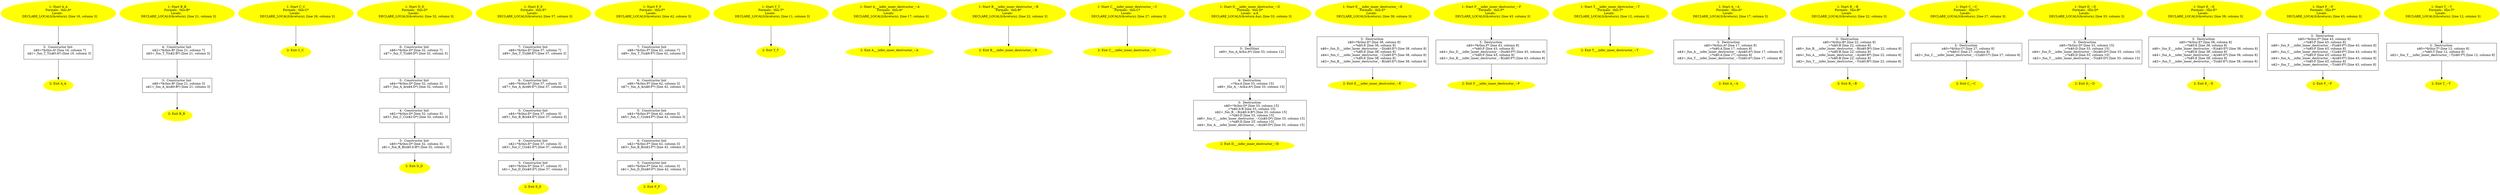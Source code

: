 /* @generated */
digraph cfg {
"A#A#{14779025497907219583}.17208581fb4c6bbf4d62e29851fb70ab_1" [label="1: Start A_A\nFormals:  this:A*\nLocals:  \n   DECLARE_LOCALS(&return); [line 16, column 3]\n " color=yellow style=filled]
	

	 "A#A#{14779025497907219583}.17208581fb4c6bbf4d62e29851fb70ab_1" -> "A#A#{14779025497907219583}.17208581fb4c6bbf4d62e29851fb70ab_3" ;
"A#A#{14779025497907219583}.17208581fb4c6bbf4d62e29851fb70ab_2" [label="2: Exit A_A \n  " color=yellow style=filled]
	

"A#A#{14779025497907219583}.17208581fb4c6bbf4d62e29851fb70ab_3" [label="3:  Constructor Init \n   n$0=*&this:A* [line 16, column 7]\n  n$1=_fun_T_T(n$0:A*) [line 16, column 3]\n " shape="box"]
	

	 "A#A#{14779025497907219583}.17208581fb4c6bbf4d62e29851fb70ab_3" -> "A#A#{14779025497907219583}.17208581fb4c6bbf4d62e29851fb70ab_2" ;
"B#B#{10798876524598897542}.3b10fa64f3322f2c8bfbde72c7a0e4a6_1" [label="1: Start B_B\nFormals:  this:B*\nLocals:  \n   DECLARE_LOCALS(&return); [line 21, column 3]\n " color=yellow style=filled]
	

	 "B#B#{10798876524598897542}.3b10fa64f3322f2c8bfbde72c7a0e4a6_1" -> "B#B#{10798876524598897542}.3b10fa64f3322f2c8bfbde72c7a0e4a6_4" ;
"B#B#{10798876524598897542}.3b10fa64f3322f2c8bfbde72c7a0e4a6_2" [label="2: Exit B_B \n  " color=yellow style=filled]
	

"B#B#{10798876524598897542}.3b10fa64f3322f2c8bfbde72c7a0e4a6_3" [label="3:  Constructor Init \n   n$0=*&this:B* [line 21, column 3]\n  n$1=_fun_A_A(n$0:B*) [line 21, column 3]\n " shape="box"]
	

	 "B#B#{10798876524598897542}.3b10fa64f3322f2c8bfbde72c7a0e4a6_3" -> "B#B#{10798876524598897542}.3b10fa64f3322f2c8bfbde72c7a0e4a6_2" ;
"B#B#{10798876524598897542}.3b10fa64f3322f2c8bfbde72c7a0e4a6_4" [label="4:  Constructor Init \n   n$2=*&this:B* [line 21, column 7]\n  n$3=_fun_T_T(n$2:B*) [line 21, column 3]\n " shape="box"]
	

	 "B#B#{10798876524598897542}.3b10fa64f3322f2c8bfbde72c7a0e4a6_4" -> "B#B#{10798876524598897542}.3b10fa64f3322f2c8bfbde72c7a0e4a6_3" ;
"C#C#{5740611327153041165}.7f44dbfcbf1af9b0d8bcababbf48127e_1" [label="1: Start C_C\nFormals:  this:C*\nLocals:  \n   DECLARE_LOCALS(&return); [line 26, column 3]\n " color=yellow style=filled]
	

	 "C#C#{5740611327153041165}.7f44dbfcbf1af9b0d8bcababbf48127e_1" -> "C#C#{5740611327153041165}.7f44dbfcbf1af9b0d8bcababbf48127e_2" ;
"C#C#{5740611327153041165}.7f44dbfcbf1af9b0d8bcababbf48127e_2" [label="2: Exit C_C \n  " color=yellow style=filled]
	

"D#D#{14859184625718510620}.5a45d8adce2fa330a108d14c6d9e7ad2_1" [label="1: Start D_D\nFormals:  this:D*\nLocals:  \n   DECLARE_LOCALS(&return); [line 32, column 3]\n " color=yellow style=filled]
	

	 "D#D#{14859184625718510620}.5a45d8adce2fa330a108d14c6d9e7ad2_1" -> "D#D#{14859184625718510620}.5a45d8adce2fa330a108d14c6d9e7ad2_6" ;
"D#D#{14859184625718510620}.5a45d8adce2fa330a108d14c6d9e7ad2_2" [label="2: Exit D_D \n  " color=yellow style=filled]
	

"D#D#{14859184625718510620}.5a45d8adce2fa330a108d14c6d9e7ad2_3" [label="3:  Constructor Init \n   n$0=*&this:D* [line 32, column 3]\n  n$1=_fun_B_B(n$0.b:B*) [line 32, column 3]\n " shape="box"]
	

	 "D#D#{14859184625718510620}.5a45d8adce2fa330a108d14c6d9e7ad2_3" -> "D#D#{14859184625718510620}.5a45d8adce2fa330a108d14c6d9e7ad2_2" ;
"D#D#{14859184625718510620}.5a45d8adce2fa330a108d14c6d9e7ad2_4" [label="4:  Constructor Init \n   n$2=*&this:D* [line 32, column 3]\n  n$3=_fun_C_C(n$2:D*) [line 32, column 3]\n " shape="box"]
	

	 "D#D#{14859184625718510620}.5a45d8adce2fa330a108d14c6d9e7ad2_4" -> "D#D#{14859184625718510620}.5a45d8adce2fa330a108d14c6d9e7ad2_3" ;
"D#D#{14859184625718510620}.5a45d8adce2fa330a108d14c6d9e7ad2_5" [label="5:  Constructor Init \n   n$4=*&this:D* [line 32, column 3]\n  n$5=_fun_A_A(n$4:D*) [line 32, column 3]\n " shape="box"]
	

	 "D#D#{14859184625718510620}.5a45d8adce2fa330a108d14c6d9e7ad2_5" -> "D#D#{14859184625718510620}.5a45d8adce2fa330a108d14c6d9e7ad2_4" ;
"D#D#{14859184625718510620}.5a45d8adce2fa330a108d14c6d9e7ad2_6" [label="6:  Constructor Init \n   n$6=*&this:D* [line 32, column 7]\n  n$7=_fun_T_T(n$6:D*) [line 32, column 3]\n " shape="box"]
	

	 "D#D#{14859184625718510620}.5a45d8adce2fa330a108d14c6d9e7ad2_6" -> "D#D#{14859184625718510620}.5a45d8adce2fa330a108d14c6d9e7ad2_5" ;
"E#E#{7886195349376518403}.02845ceb3bc1b2ade1c6ab65150dfc34_1" [label="1: Start E_E\nFormals:  this:E*\nLocals:  \n   DECLARE_LOCALS(&return); [line 37, column 3]\n " color=yellow style=filled]
	

	 "E#E#{7886195349376518403}.02845ceb3bc1b2ade1c6ab65150dfc34_1" -> "E#E#{7886195349376518403}.02845ceb3bc1b2ade1c6ab65150dfc34_7" ;
"E#E#{7886195349376518403}.02845ceb3bc1b2ade1c6ab65150dfc34_2" [label="2: Exit E_E \n  " color=yellow style=filled]
	

"E#E#{7886195349376518403}.02845ceb3bc1b2ade1c6ab65150dfc34_3" [label="3:  Constructor Init \n   n$0=*&this:E* [line 37, column 3]\n  n$1=_fun_D_D(n$0:E*) [line 37, column 3]\n " shape="box"]
	

	 "E#E#{7886195349376518403}.02845ceb3bc1b2ade1c6ab65150dfc34_3" -> "E#E#{7886195349376518403}.02845ceb3bc1b2ade1c6ab65150dfc34_2" ;
"E#E#{7886195349376518403}.02845ceb3bc1b2ade1c6ab65150dfc34_4" [label="4:  Constructor Init \n   n$2=*&this:E* [line 37, column 3]\n  n$3=_fun_C_C(n$2:E*) [line 37, column 3]\n " shape="box"]
	

	 "E#E#{7886195349376518403}.02845ceb3bc1b2ade1c6ab65150dfc34_4" -> "E#E#{7886195349376518403}.02845ceb3bc1b2ade1c6ab65150dfc34_3" ;
"E#E#{7886195349376518403}.02845ceb3bc1b2ade1c6ab65150dfc34_5" [label="5:  Constructor Init \n   n$4=*&this:E* [line 37, column 3]\n  n$5=_fun_B_B(n$4:E*) [line 37, column 3]\n " shape="box"]
	

	 "E#E#{7886195349376518403}.02845ceb3bc1b2ade1c6ab65150dfc34_5" -> "E#E#{7886195349376518403}.02845ceb3bc1b2ade1c6ab65150dfc34_4" ;
"E#E#{7886195349376518403}.02845ceb3bc1b2ade1c6ab65150dfc34_6" [label="6:  Constructor Init \n   n$6=*&this:E* [line 37, column 3]\n  n$7=_fun_A_A(n$6:E*) [line 37, column 3]\n " shape="box"]
	

	 "E#E#{7886195349376518403}.02845ceb3bc1b2ade1c6ab65150dfc34_6" -> "E#E#{7886195349376518403}.02845ceb3bc1b2ade1c6ab65150dfc34_5" ;
"E#E#{7886195349376518403}.02845ceb3bc1b2ade1c6ab65150dfc34_7" [label="7:  Constructor Init \n   n$8=*&this:E* [line 37, column 7]\n  n$9=_fun_T_T(n$8:E*) [line 37, column 3]\n " shape="box"]
	

	 "E#E#{7886195349376518403}.02845ceb3bc1b2ade1c6ab65150dfc34_7" -> "E#E#{7886195349376518403}.02845ceb3bc1b2ade1c6ab65150dfc34_6" ;
"F#F#{11715195598984476266}.884ea102935d653fcf591dff17f31401_1" [label="1: Start F_F\nFormals:  this:F*\nLocals:  \n   DECLARE_LOCALS(&return); [line 42, column 3]\n " color=yellow style=filled]
	

	 "F#F#{11715195598984476266}.884ea102935d653fcf591dff17f31401_1" -> "F#F#{11715195598984476266}.884ea102935d653fcf591dff17f31401_7" ;
"F#F#{11715195598984476266}.884ea102935d653fcf591dff17f31401_2" [label="2: Exit F_F \n  " color=yellow style=filled]
	

"F#F#{11715195598984476266}.884ea102935d653fcf591dff17f31401_3" [label="3:  Constructor Init \n   n$0=*&this:F* [line 42, column 3]\n  n$1=_fun_D_D(n$0:F*) [line 42, column 3]\n " shape="box"]
	

	 "F#F#{11715195598984476266}.884ea102935d653fcf591dff17f31401_3" -> "F#F#{11715195598984476266}.884ea102935d653fcf591dff17f31401_2" ;
"F#F#{11715195598984476266}.884ea102935d653fcf591dff17f31401_4" [label="4:  Constructor Init \n   n$2=*&this:F* [line 42, column 3]\n  n$3=_fun_B_B(n$2:F*) [line 42, column 3]\n " shape="box"]
	

	 "F#F#{11715195598984476266}.884ea102935d653fcf591dff17f31401_4" -> "F#F#{11715195598984476266}.884ea102935d653fcf591dff17f31401_3" ;
"F#F#{11715195598984476266}.884ea102935d653fcf591dff17f31401_5" [label="5:  Constructor Init \n   n$4=*&this:F* [line 42, column 3]\n  n$5=_fun_C_C(n$4:F*) [line 42, column 3]\n " shape="box"]
	

	 "F#F#{11715195598984476266}.884ea102935d653fcf591dff17f31401_5" -> "F#F#{11715195598984476266}.884ea102935d653fcf591dff17f31401_4" ;
"F#F#{11715195598984476266}.884ea102935d653fcf591dff17f31401_6" [label="6:  Constructor Init \n   n$6=*&this:F* [line 42, column 3]\n  n$7=_fun_A_A(n$6:F*) [line 42, column 3]\n " shape="box"]
	

	 "F#F#{11715195598984476266}.884ea102935d653fcf591dff17f31401_6" -> "F#F#{11715195598984476266}.884ea102935d653fcf591dff17f31401_5" ;
"F#F#{11715195598984476266}.884ea102935d653fcf591dff17f31401_7" [label="7:  Constructor Init \n   n$8=*&this:F* [line 42, column 7]\n  n$9=_fun_T_T(n$8:F*) [line 42, column 3]\n " shape="box"]
	

	 "F#F#{11715195598984476266}.884ea102935d653fcf591dff17f31401_7" -> "F#F#{11715195598984476266}.884ea102935d653fcf591dff17f31401_6" ;
"T#T#{15422546710357390924}.2e459864a844310ea5ab719ea4768a72_1" [label="1: Start T_T\nFormals:  this:T*\nLocals:  \n   DECLARE_LOCALS(&return); [line 11, column 3]\n " color=yellow style=filled]
	

	 "T#T#{15422546710357390924}.2e459864a844310ea5ab719ea4768a72_1" -> "T#T#{15422546710357390924}.2e459864a844310ea5ab719ea4768a72_2" ;
"T#T#{15422546710357390924}.2e459864a844310ea5ab719ea4768a72_2" [label="2: Exit T_T \n  " color=yellow style=filled]
	

"__infer_inner_destructor_~A#A#(5328378654181921475).fc82b49c4db05388a691369e292a802b_1" [label="1: Start A___infer_inner_destructor_~A\nFormals:  this:A*\nLocals:  \n   DECLARE_LOCALS(&return); [line 17, column 3]\n " color=yellow style=filled]
	

	 "__infer_inner_destructor_~A#A#(5328378654181921475).fc82b49c4db05388a691369e292a802b_1" -> "__infer_inner_destructor_~A#A#(5328378654181921475).fc82b49c4db05388a691369e292a802b_2" ;
"__infer_inner_destructor_~A#A#(5328378654181921475).fc82b49c4db05388a691369e292a802b_2" [label="2: Exit A___infer_inner_destructor_~A \n  " color=yellow style=filled]
	

"__infer_inner_destructor_~B#B#(7876366742276079110).fe5e2468da434006eca91d5190796d09_1" [label="1: Start B___infer_inner_destructor_~B\nFormals:  this:B*\nLocals:  \n   DECLARE_LOCALS(&return); [line 22, column 3]\n " color=yellow style=filled]
	

	 "__infer_inner_destructor_~B#B#(7876366742276079110).fe5e2468da434006eca91d5190796d09_1" -> "__infer_inner_destructor_~B#B#(7876366742276079110).fe5e2468da434006eca91d5190796d09_2" ;
"__infer_inner_destructor_~B#B#(7876366742276079110).fe5e2468da434006eca91d5190796d09_2" [label="2: Exit B___infer_inner_destructor_~B \n  " color=yellow style=filled]
	

"__infer_inner_destructor_~C#C#(8663121109475859597).b2a38f2bbddcdfc0b09e6d7290006778_1" [label="1: Start C___infer_inner_destructor_~C\nFormals:  this:C*\nLocals:  \n   DECLARE_LOCALS(&return); [line 27, column 3]\n " color=yellow style=filled]
	

	 "__infer_inner_destructor_~C#C#(8663121109475859597).b2a38f2bbddcdfc0b09e6d7290006778_1" -> "__infer_inner_destructor_~C#C#(8663121109475859597).b2a38f2bbddcdfc0b09e6d7290006778_2" ;
"__infer_inner_destructor_~C#C#(8663121109475859597).b2a38f2bbddcdfc0b09e6d7290006778_2" [label="2: Exit C___infer_inner_destructor_~C \n  " color=yellow style=filled]
	

"__infer_inner_destructor_~D#D#(5618221758133596168).bafb8a40b92952d90ec3736fc827de7f_1" [label="1: Start D___infer_inner_destructor_~D\nFormals:  this:D*\nLocals:  a:A \n   DECLARE_LOCALS(&return,&a); [line 33, column 3]\n " color=yellow style=filled]
	

	 "__infer_inner_destructor_~D#D#(5618221758133596168).bafb8a40b92952d90ec3736fc827de7f_1" -> "__infer_inner_destructor_~D#D#(5618221758133596168).bafb8a40b92952d90ec3736fc827de7f_5" ;
"__infer_inner_destructor_~D#D#(5618221758133596168).bafb8a40b92952d90ec3736fc827de7f_2" [label="2: Exit D___infer_inner_destructor_~D \n  " color=yellow style=filled]
	

"__infer_inner_destructor_~D#D#(5618221758133596168).bafb8a40b92952d90ec3736fc827de7f_3" [label="3:  Destruction \n   n$0=*&this:D* [line 33, column 15]\n  _=*n$0.b:B [line 33, column 15]\n  n$2=_fun_B_~B(n$0.b:B*) [line 33, column 15]\n  _=*n$0:D [line 33, column 15]\n  n$6=_fun_C___infer_inner_destructor_~C(n$0:D*) [line 33, column 15]\n  _=*n$0:D [line 33, column 15]\n  n$4=_fun_A___infer_inner_destructor_~A(n$0:D*) [line 33, column 15]\n " shape="box"]
	

	 "__infer_inner_destructor_~D#D#(5618221758133596168).bafb8a40b92952d90ec3736fc827de7f_3" -> "__infer_inner_destructor_~D#D#(5618221758133596168).bafb8a40b92952d90ec3736fc827de7f_2" ;
"__infer_inner_destructor_~D#D#(5618221758133596168).bafb8a40b92952d90ec3736fc827de7f_4" [label="4:  Destruction \n   _=*&a:A [line 33, column 15]\n  n$8=_fun_A_~A(&a:A*) [line 33, column 15]\n " shape="box"]
	

	 "__infer_inner_destructor_~D#D#(5618221758133596168).bafb8a40b92952d90ec3736fc827de7f_4" -> "__infer_inner_destructor_~D#D#(5618221758133596168).bafb8a40b92952d90ec3736fc827de7f_3" ;
"__infer_inner_destructor_~D#D#(5618221758133596168).bafb8a40b92952d90ec3736fc827de7f_5" [label="5:  DeclStmt \n   n$9=_fun_A_A(&a:A*) [line 33, column 12]\n " shape="box"]
	

	 "__infer_inner_destructor_~D#D#(5618221758133596168).bafb8a40b92952d90ec3736fc827de7f_5" -> "__infer_inner_destructor_~D#D#(5618221758133596168).bafb8a40b92952d90ec3736fc827de7f_4" ;
"__infer_inner_destructor_~E#E#(2987579715549688623).0c2beae2fa1834341749df3ec1f5ac22_1" [label="1: Start E___infer_inner_destructor_~E\nFormals:  this:E*\nLocals:  \n   DECLARE_LOCALS(&return); [line 38, column 3]\n " color=yellow style=filled]
	

	 "__infer_inner_destructor_~E#E#(2987579715549688623).0c2beae2fa1834341749df3ec1f5ac22_1" -> "__infer_inner_destructor_~E#E#(2987579715549688623).0c2beae2fa1834341749df3ec1f5ac22_3" ;
"__infer_inner_destructor_~E#E#(2987579715549688623).0c2beae2fa1834341749df3ec1f5ac22_2" [label="2: Exit E___infer_inner_destructor_~E \n  " color=yellow style=filled]
	

"__infer_inner_destructor_~E#E#(2987579715549688623).0c2beae2fa1834341749df3ec1f5ac22_3" [label="3:  Destruction \n   n$0=*&this:E* [line 38, column 8]\n  _=*n$0:E [line 38, column 8]\n  n$6=_fun_D___infer_inner_destructor_~D(n$0:E*) [line 38, column 8]\n  _=*n$0:E [line 38, column 8]\n  n$4=_fun_C___infer_inner_destructor_~C(n$0:E*) [line 38, column 8]\n  _=*n$0:E [line 38, column 8]\n  n$2=_fun_B___infer_inner_destructor_~B(n$0:E*) [line 38, column 8]\n " shape="box"]
	

	 "__infer_inner_destructor_~E#E#(2987579715549688623).0c2beae2fa1834341749df3ec1f5ac22_3" -> "__infer_inner_destructor_~E#E#(2987579715549688623).0c2beae2fa1834341749df3ec1f5ac22_2" ;
"__infer_inner_destructor_~F#F#(5727529154579633650).20752c7323d15bc6d30fac190df5baf8_1" [label="1: Start F___infer_inner_destructor_~F\nFormals:  this:F*\nLocals:  \n   DECLARE_LOCALS(&return); [line 43, column 3]\n " color=yellow style=filled]
	

	 "__infer_inner_destructor_~F#F#(5727529154579633650).20752c7323d15bc6d30fac190df5baf8_1" -> "__infer_inner_destructor_~F#F#(5727529154579633650).20752c7323d15bc6d30fac190df5baf8_3" ;
"__infer_inner_destructor_~F#F#(5727529154579633650).20752c7323d15bc6d30fac190df5baf8_2" [label="2: Exit F___infer_inner_destructor_~F \n  " color=yellow style=filled]
	

"__infer_inner_destructor_~F#F#(5727529154579633650).20752c7323d15bc6d30fac190df5baf8_3" [label="3:  Destruction \n   n$0=*&this:F* [line 43, column 8]\n  _=*n$0:F [line 43, column 8]\n  n$4=_fun_D___infer_inner_destructor_~D(n$0:F*) [line 43, column 8]\n  _=*n$0:F [line 43, column 8]\n  n$2=_fun_B___infer_inner_destructor_~B(n$0:F*) [line 43, column 8]\n " shape="box"]
	

	 "__infer_inner_destructor_~F#F#(5727529154579633650).20752c7323d15bc6d30fac190df5baf8_3" -> "__infer_inner_destructor_~F#F#(5727529154579633650).20752c7323d15bc6d30fac190df5baf8_2" ;
"__infer_inner_destructor_~T#T#(198129514833990712).6f8f8037f60d385be9f35cbd1252e677_1" [label="1: Start T___infer_inner_destructor_~T\nFormals:  this:T*\nLocals:  \n   DECLARE_LOCALS(&return); [line 12, column 3]\n " color=yellow style=filled]
	

	 "__infer_inner_destructor_~T#T#(198129514833990712).6f8f8037f60d385be9f35cbd1252e677_1" -> "__infer_inner_destructor_~T#T#(198129514833990712).6f8f8037f60d385be9f35cbd1252e677_2" ;
"__infer_inner_destructor_~T#T#(198129514833990712).6f8f8037f60d385be9f35cbd1252e677_2" [label="2: Exit T___infer_inner_destructor_~T \n  " color=yellow style=filled]
	

"~A#A#(5328378654181921475).cff4808f235f4b18d15ccd10cb1df4ff_1" [label="1: Start A_~A\nFormals:  this:A*\nLocals:  \n   DECLARE_LOCALS(&return); [line 17, column 3]\n " color=yellow style=filled]
	

	 "~A#A#(5328378654181921475).cff4808f235f4b18d15ccd10cb1df4ff_1" -> "~A#A#(5328378654181921475).cff4808f235f4b18d15ccd10cb1df4ff_3" ;
"~A#A#(5328378654181921475).cff4808f235f4b18d15ccd10cb1df4ff_2" [label="2: Exit A_~A \n  " color=yellow style=filled]
	

"~A#A#(5328378654181921475).cff4808f235f4b18d15ccd10cb1df4ff_3" [label="3:  Destruction \n   n$0=*&this:A* [line 17, column 8]\n  _=*n$0:A [line 17, column 8]\n  n$4=_fun_A___infer_inner_destructor_~A(n$0:A*) [line 17, column 8]\n  _=*n$0:A [line 17, column 8]\n  n$2=_fun_T___infer_inner_destructor_~T(n$0:A*) [line 17, column 8]\n " shape="box"]
	

	 "~A#A#(5328378654181921475).cff4808f235f4b18d15ccd10cb1df4ff_3" -> "~A#A#(5328378654181921475).cff4808f235f4b18d15ccd10cb1df4ff_2" ;
"~B#B#(7876366742276079110).576ee7cb70a3e3453b3760583a94887e_1" [label="1: Start B_~B\nFormals:  this:B*\nLocals:  \n   DECLARE_LOCALS(&return); [line 22, column 3]\n " color=yellow style=filled]
	

	 "~B#B#(7876366742276079110).576ee7cb70a3e3453b3760583a94887e_1" -> "~B#B#(7876366742276079110).576ee7cb70a3e3453b3760583a94887e_3" ;
"~B#B#(7876366742276079110).576ee7cb70a3e3453b3760583a94887e_2" [label="2: Exit B_~B \n  " color=yellow style=filled]
	

"~B#B#(7876366742276079110).576ee7cb70a3e3453b3760583a94887e_3" [label="3:  Destruction \n   n$0=*&this:B* [line 22, column 8]\n  _=*n$0:B [line 22, column 8]\n  n$6=_fun_B___infer_inner_destructor_~B(n$0:B*) [line 22, column 8]\n  _=*n$0:B [line 22, column 8]\n  n$4=_fun_A___infer_inner_destructor_~A(n$0:B*) [line 22, column 8]\n  _=*n$0:B [line 22, column 8]\n  n$2=_fun_T___infer_inner_destructor_~T(n$0:B*) [line 22, column 8]\n " shape="box"]
	

	 "~B#B#(7876366742276079110).576ee7cb70a3e3453b3760583a94887e_3" -> "~B#B#(7876366742276079110).576ee7cb70a3e3453b3760583a94887e_2" ;
"~C#C#(8663121109475859597).c4887e86b7c3519c4397dd483476d5d2_1" [label="1: Start C_~C\nFormals:  this:C*\nLocals:  \n   DECLARE_LOCALS(&return); [line 27, column 3]\n " color=yellow style=filled]
	

	 "~C#C#(8663121109475859597).c4887e86b7c3519c4397dd483476d5d2_1" -> "~C#C#(8663121109475859597).c4887e86b7c3519c4397dd483476d5d2_3" ;
"~C#C#(8663121109475859597).c4887e86b7c3519c4397dd483476d5d2_2" [label="2: Exit C_~C \n  " color=yellow style=filled]
	

"~C#C#(8663121109475859597).c4887e86b7c3519c4397dd483476d5d2_3" [label="3:  Destruction \n   n$0=*&this:C* [line 27, column 8]\n  _=*n$0:C [line 27, column 8]\n  n$2=_fun_C___infer_inner_destructor_~C(n$0:C*) [line 27, column 8]\n " shape="box"]
	

	 "~C#C#(8663121109475859597).c4887e86b7c3519c4397dd483476d5d2_3" -> "~C#C#(8663121109475859597).c4887e86b7c3519c4397dd483476d5d2_2" ;
"~D#D#(5618221758133596168).bd1f40c4fa1d5ed90c732a34d33e4d7c_1" [label="1: Start D_~D\nFormals:  this:D*\nLocals:  \n   DECLARE_LOCALS(&return); [line 33, column 3]\n " color=yellow style=filled]
	

	 "~D#D#(5618221758133596168).bd1f40c4fa1d5ed90c732a34d33e4d7c_1" -> "~D#D#(5618221758133596168).bd1f40c4fa1d5ed90c732a34d33e4d7c_3" ;
"~D#D#(5618221758133596168).bd1f40c4fa1d5ed90c732a34d33e4d7c_2" [label="2: Exit D_~D \n  " color=yellow style=filled]
	

"~D#D#(5618221758133596168).bd1f40c4fa1d5ed90c732a34d33e4d7c_3" [label="3:  Destruction \n   n$0=*&this:D* [line 33, column 15]\n  _=*n$0:D [line 33, column 15]\n  n$4=_fun_D___infer_inner_destructor_~D(n$0:D*) [line 33, column 15]\n  _=*n$0:D [line 33, column 15]\n  n$2=_fun_T___infer_inner_destructor_~T(n$0:D*) [line 33, column 15]\n " shape="box"]
	

	 "~D#D#(5618221758133596168).bd1f40c4fa1d5ed90c732a34d33e4d7c_3" -> "~D#D#(5618221758133596168).bd1f40c4fa1d5ed90c732a34d33e4d7c_2" ;
"~E#E#(2987579715549688623).452c4ab608cbb84e7144bf65a39276d9_1" [label="1: Start E_~E\nFormals:  this:E*\nLocals:  \n   DECLARE_LOCALS(&return); [line 38, column 3]\n " color=yellow style=filled]
	

	 "~E#E#(2987579715549688623).452c4ab608cbb84e7144bf65a39276d9_1" -> "~E#E#(2987579715549688623).452c4ab608cbb84e7144bf65a39276d9_3" ;
"~E#E#(2987579715549688623).452c4ab608cbb84e7144bf65a39276d9_2" [label="2: Exit E_~E \n  " color=yellow style=filled]
	

"~E#E#(2987579715549688623).452c4ab608cbb84e7144bf65a39276d9_3" [label="3:  Destruction \n   n$0=*&this:E* [line 38, column 8]\n  _=*n$0:E [line 38, column 8]\n  n$6=_fun_E___infer_inner_destructor_~E(n$0:E*) [line 38, column 8]\n  _=*n$0:E [line 38, column 8]\n  n$4=_fun_A___infer_inner_destructor_~A(n$0:E*) [line 38, column 8]\n  _=*n$0:E [line 38, column 8]\n  n$2=_fun_T___infer_inner_destructor_~T(n$0:E*) [line 38, column 8]\n " shape="box"]
	

	 "~E#E#(2987579715549688623).452c4ab608cbb84e7144bf65a39276d9_3" -> "~E#E#(2987579715549688623).452c4ab608cbb84e7144bf65a39276d9_2" ;
"~F#F#(5727529154579633650).f1ad6d785ba06c47f402bc76b9b85f73_1" [label="1: Start F_~F\nFormals:  this:F*\nLocals:  \n   DECLARE_LOCALS(&return); [line 43, column 3]\n " color=yellow style=filled]
	

	 "~F#F#(5727529154579633650).f1ad6d785ba06c47f402bc76b9b85f73_1" -> "~F#F#(5727529154579633650).f1ad6d785ba06c47f402bc76b9b85f73_3" ;
"~F#F#(5727529154579633650).f1ad6d785ba06c47f402bc76b9b85f73_2" [label="2: Exit F_~F \n  " color=yellow style=filled]
	

"~F#F#(5727529154579633650).f1ad6d785ba06c47f402bc76b9b85f73_3" [label="3:  Destruction \n   n$0=*&this:F* [line 43, column 8]\n  _=*n$0:F [line 43, column 8]\n  n$8=_fun_F___infer_inner_destructor_~F(n$0:F*) [line 43, column 8]\n  _=*n$0:F [line 43, column 8]\n  n$6=_fun_C___infer_inner_destructor_~C(n$0:F*) [line 43, column 8]\n  _=*n$0:F [line 43, column 8]\n  n$4=_fun_A___infer_inner_destructor_~A(n$0:F*) [line 43, column 8]\n  _=*n$0:F [line 43, column 8]\n  n$2=_fun_T___infer_inner_destructor_~T(n$0:F*) [line 43, column 8]\n " shape="box"]
	

	 "~F#F#(5727529154579633650).f1ad6d785ba06c47f402bc76b9b85f73_3" -> "~F#F#(5727529154579633650).f1ad6d785ba06c47f402bc76b9b85f73_2" ;
"~T#T#(198129514833990712).9a1fb2f2d427aff6059a6de0c57b5949_1" [label="1: Start T_~T\nFormals:  this:T*\nLocals:  \n   DECLARE_LOCALS(&return); [line 12, column 3]\n " color=yellow style=filled]
	

	 "~T#T#(198129514833990712).9a1fb2f2d427aff6059a6de0c57b5949_1" -> "~T#T#(198129514833990712).9a1fb2f2d427aff6059a6de0c57b5949_3" ;
"~T#T#(198129514833990712).9a1fb2f2d427aff6059a6de0c57b5949_2" [label="2: Exit T_~T \n  " color=yellow style=filled]
	

"~T#T#(198129514833990712).9a1fb2f2d427aff6059a6de0c57b5949_3" [label="3:  Destruction \n   n$0=*&this:T* [line 12, column 8]\n  _=*n$0:T [line 12, column 8]\n  n$2=_fun_T___infer_inner_destructor_~T(n$0:T*) [line 12, column 8]\n " shape="box"]
	

	 "~T#T#(198129514833990712).9a1fb2f2d427aff6059a6de0c57b5949_3" -> "~T#T#(198129514833990712).9a1fb2f2d427aff6059a6de0c57b5949_2" ;
}
